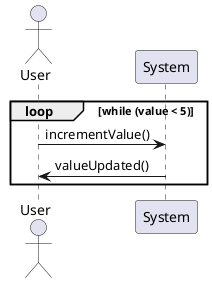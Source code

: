 @startuml
actor User
participant "System"

loop while (value < 5)
    User -> System : incrementValue()
    System -> User : valueUpdated()
end
@enduml
